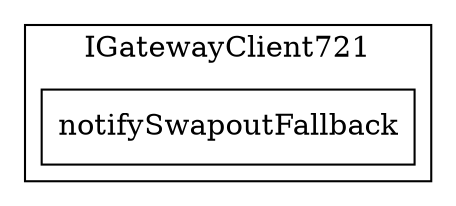 strict digraph {
rankdir="LR"
node [shape=box]
subgraph cluster_13_IGatewayClient721 {
label = "IGatewayClient721"
"13_notifySwapoutFallback" [label="notifySwapoutFallback"]
}subgraph cluster_solidity {
label = "[Solidity]"
}
}